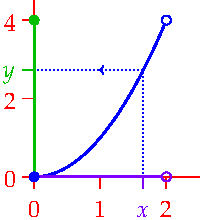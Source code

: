 settings.tex="pdflatex";

texpreamble("\usepackage{amsmath}
\usepackage{amsthm,amssymb}
\usepackage{mathpazo}
\usepackage[svgnames]{xcolor}
");
import graph;

size(100,110,IgnoreAspect);

real dx=0.03;
real f(real x){return x^2;}
draw(graph(f,0,2-dx),blue+linewidth(1));

real x=1.65;
real y=x^2;

xtick(Label("$x$",align=S),x,S,purple);
ytick(Label("$y$",align=W),y,W,heavygreen);
draw((x,0)--(x,y)--(0,y),dotted+blue,Arrow(Relative(0.7),arrowhead=TeXHead));

xaxis(0,2.5,red,RightTicks(new real[]{-3,-2,-1,0,1,2}));
yaxis(0,4.5,red,LeftTicks(new real[]{0,2,4}));
//yaxis("$g(x)=h(x)$",0,4.5,red,LeftTicks(new real[]{0,2,4}));
//labelx("$x$",2.4,S,red);

dotfactor=10;

draw((0,0)--(2-2.5dx,0),purple+linewidth(1));
draw((0,0)--(0,4),heavygreen+linewidth(1));

dot((0,4),heavygreen);
dot((2,0),purple,NoFill);
dot((0,f(0)),blue);
dot((2,f(2)),blue,NoFill);


